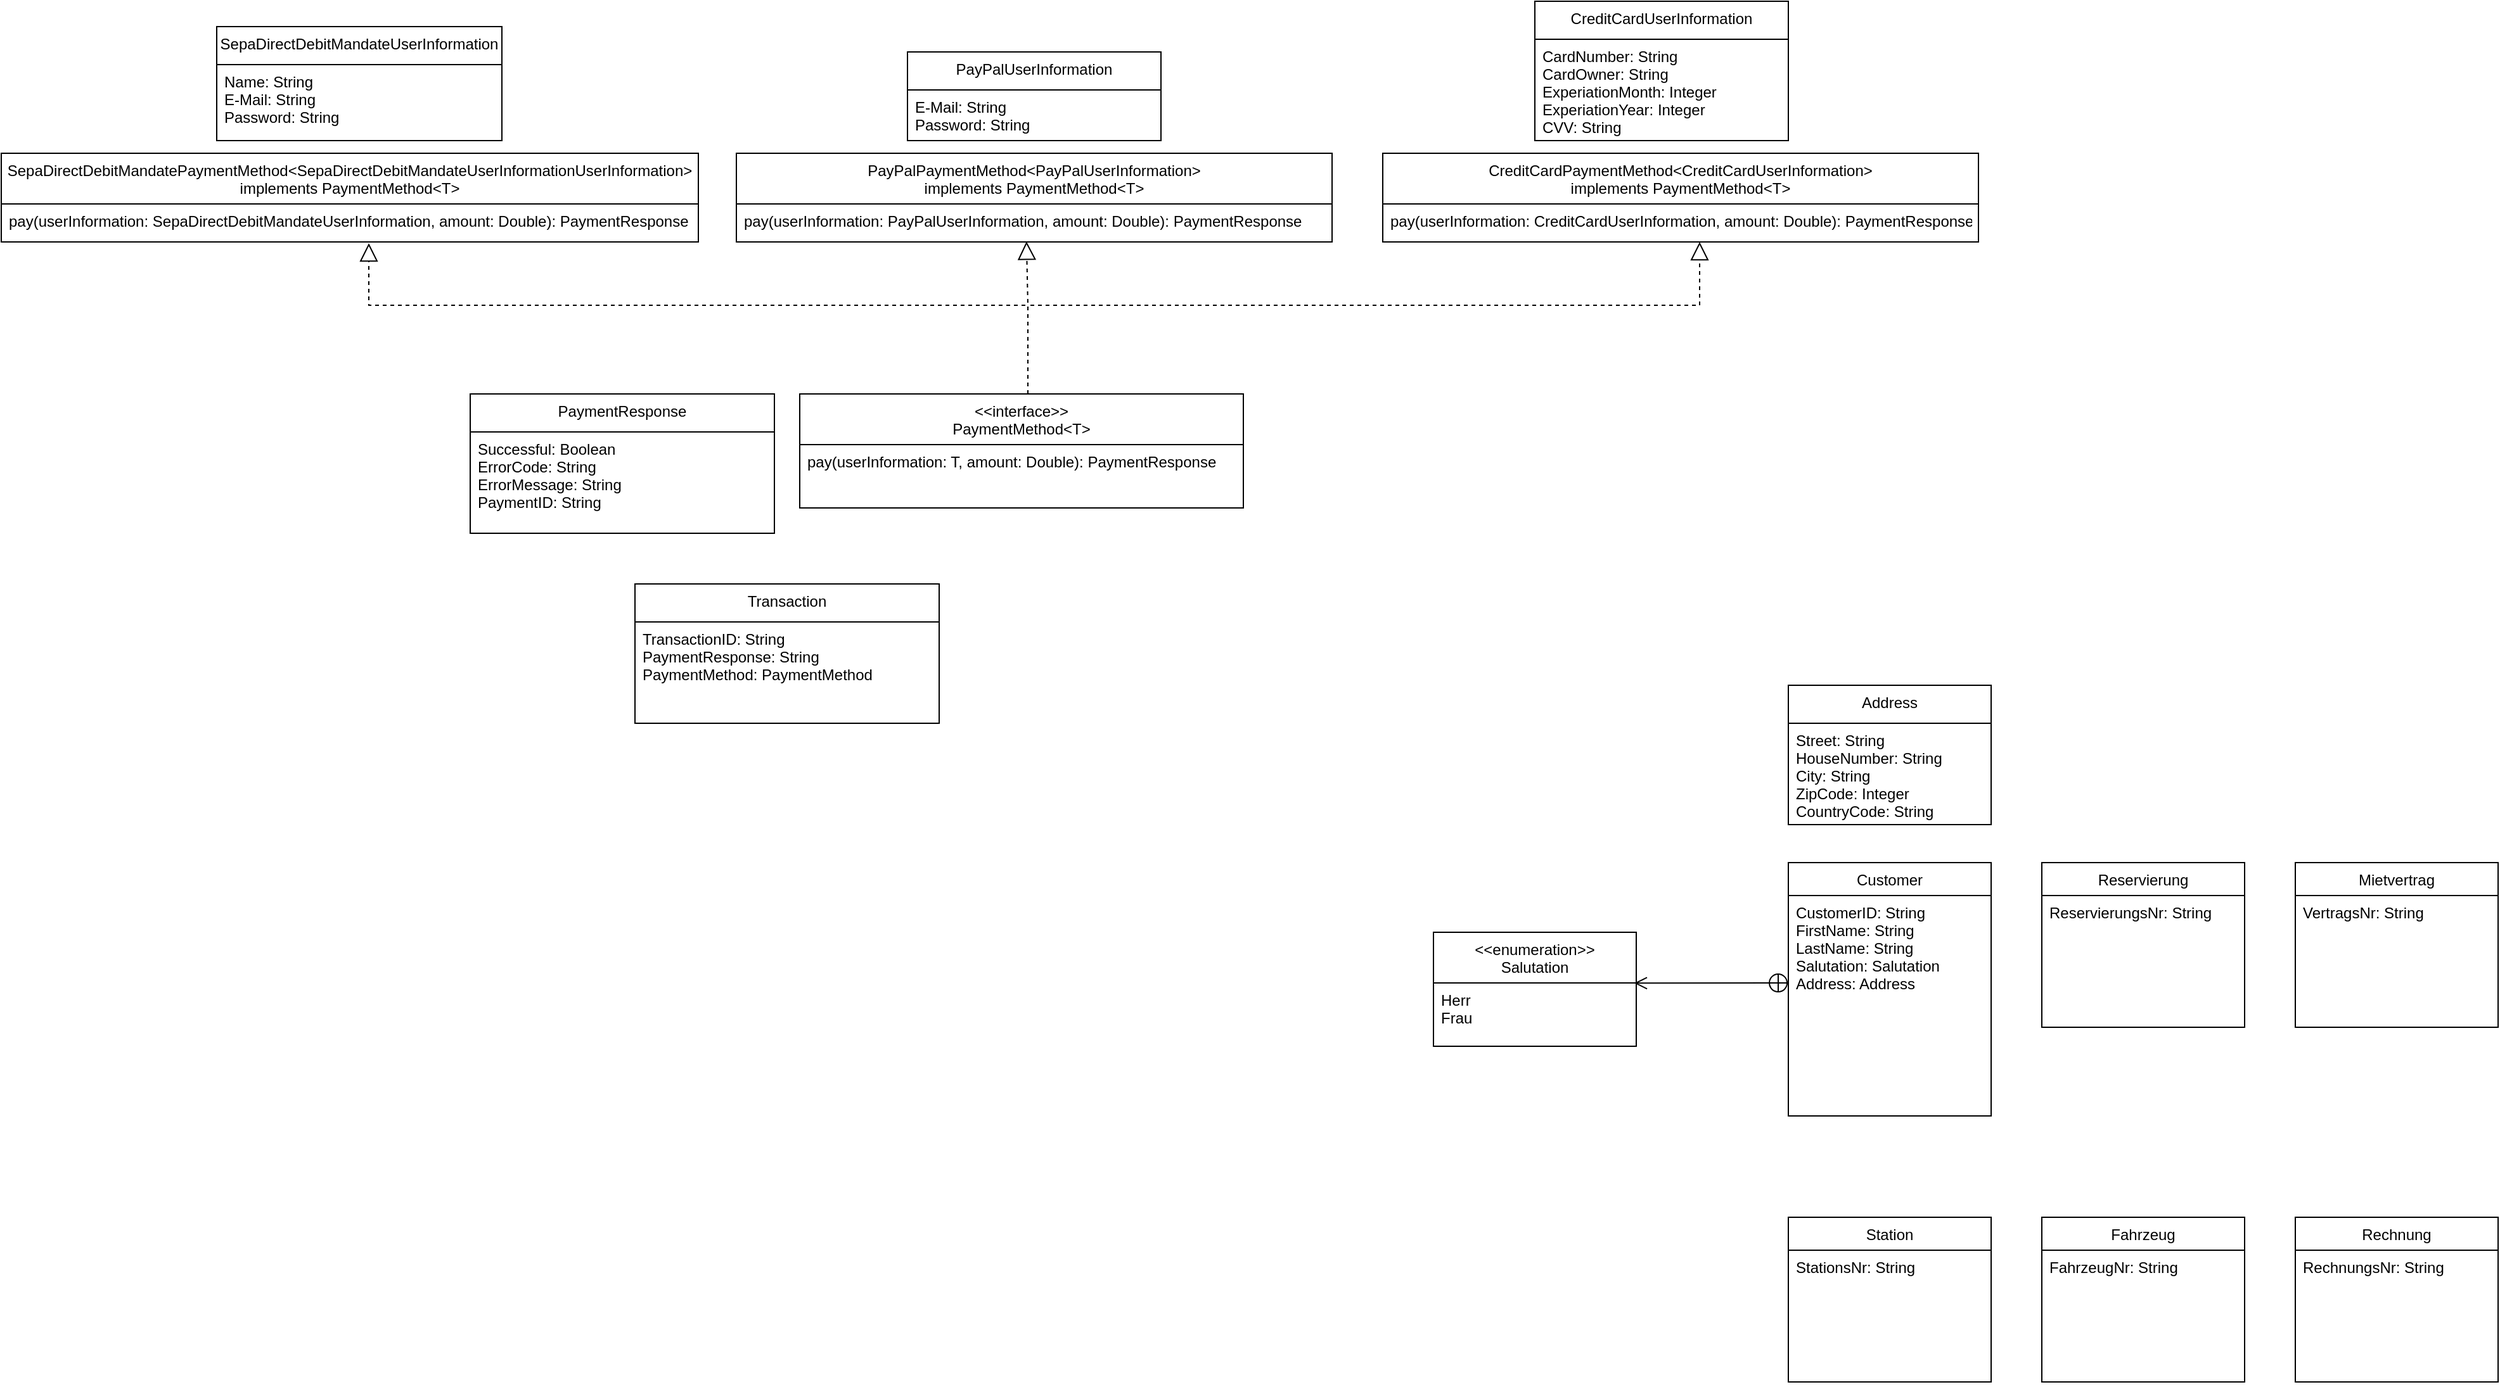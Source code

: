 <mxfile version="24.7.17">
  <diagram id="C5RBs43oDa-KdzZeNtuy" name="Page-1">
    <mxGraphModel dx="3183" dy="1729" grid="1" gridSize="10" guides="1" tooltips="1" connect="1" arrows="1" fold="1" page="0" pageScale="1" pageWidth="827" pageHeight="1169" math="0" shadow="0">
      <root>
        <mxCell id="WIyWlLk6GJQsqaUBKTNV-0" />
        <mxCell id="WIyWlLk6GJQsqaUBKTNV-1" parent="WIyWlLk6GJQsqaUBKTNV-0" />
        <mxCell id="zkfFHV4jXpPFQw0GAbJ--0" value="Customer" style="swimlane;fontStyle=0;align=center;verticalAlign=top;childLayout=stackLayout;horizontal=1;startSize=26;horizontalStack=0;resizeParent=1;resizeLast=0;collapsible=1;marginBottom=0;rounded=0;shadow=0;strokeWidth=1;" parent="WIyWlLk6GJQsqaUBKTNV-1" vertex="1">
          <mxGeometry x="120" y="200" width="160" height="200" as="geometry">
            <mxRectangle x="350" y="270" width="160" height="26" as="alternateBounds" />
          </mxGeometry>
        </mxCell>
        <mxCell id="zkfFHV4jXpPFQw0GAbJ--1" value="CustomerID: String&#xa;FirstName: String&#xa;LastName: String&#xa;Salutation: Salutation&#xa;Address: Address" style="text;align=left;verticalAlign=top;spacingLeft=4;spacingRight=4;overflow=hidden;rotatable=0;points=[[0,0.5],[1,0.5]];portConstraint=eastwest;" parent="zkfFHV4jXpPFQw0GAbJ--0" vertex="1">
          <mxGeometry y="26" width="160" height="170" as="geometry" />
        </mxCell>
        <mxCell id="l5gfBfond2zg35zt8MZI-1" value="Reservierung" style="swimlane;fontStyle=0;align=center;verticalAlign=top;childLayout=stackLayout;horizontal=1;startSize=26;horizontalStack=0;resizeParent=1;resizeLast=0;collapsible=1;marginBottom=0;rounded=0;shadow=0;strokeWidth=1;" parent="WIyWlLk6GJQsqaUBKTNV-1" vertex="1">
          <mxGeometry x="320" y="200" width="160" height="130" as="geometry">
            <mxRectangle x="350" y="270" width="160" height="26" as="alternateBounds" />
          </mxGeometry>
        </mxCell>
        <mxCell id="l5gfBfond2zg35zt8MZI-2" value="ReservierungsNr: String&#xa;" style="text;align=left;verticalAlign=top;spacingLeft=4;spacingRight=4;overflow=hidden;rotatable=0;points=[[0,0.5],[1,0.5]];portConstraint=eastwest;" parent="l5gfBfond2zg35zt8MZI-1" vertex="1">
          <mxGeometry y="26" width="160" height="104" as="geometry" />
        </mxCell>
        <mxCell id="l5gfBfond2zg35zt8MZI-3" value="Station" style="swimlane;fontStyle=0;align=center;verticalAlign=top;childLayout=stackLayout;horizontal=1;startSize=26;horizontalStack=0;resizeParent=1;resizeLast=0;collapsible=1;marginBottom=0;rounded=0;shadow=0;strokeWidth=1;" parent="WIyWlLk6GJQsqaUBKTNV-1" vertex="1">
          <mxGeometry x="120" y="480" width="160" height="130" as="geometry">
            <mxRectangle x="350" y="270" width="160" height="26" as="alternateBounds" />
          </mxGeometry>
        </mxCell>
        <mxCell id="l5gfBfond2zg35zt8MZI-4" value="StationsNr: String" style="text;align=left;verticalAlign=top;spacingLeft=4;spacingRight=4;overflow=hidden;rotatable=0;points=[[0,0.5],[1,0.5]];portConstraint=eastwest;" parent="l5gfBfond2zg35zt8MZI-3" vertex="1">
          <mxGeometry y="26" width="160" height="104" as="geometry" />
        </mxCell>
        <mxCell id="l5gfBfond2zg35zt8MZI-5" value="Fahrzeug" style="swimlane;fontStyle=0;align=center;verticalAlign=top;childLayout=stackLayout;horizontal=1;startSize=26;horizontalStack=0;resizeParent=1;resizeLast=0;collapsible=1;marginBottom=0;rounded=0;shadow=0;strokeWidth=1;" parent="WIyWlLk6GJQsqaUBKTNV-1" vertex="1">
          <mxGeometry x="320" y="480" width="160" height="130" as="geometry">
            <mxRectangle x="350" y="270" width="160" height="26" as="alternateBounds" />
          </mxGeometry>
        </mxCell>
        <mxCell id="l5gfBfond2zg35zt8MZI-6" value="FahrzeugNr: String" style="text;align=left;verticalAlign=top;spacingLeft=4;spacingRight=4;overflow=hidden;rotatable=0;points=[[0,0.5],[1,0.5]];portConstraint=eastwest;" parent="l5gfBfond2zg35zt8MZI-5" vertex="1">
          <mxGeometry y="26" width="160" height="104" as="geometry" />
        </mxCell>
        <mxCell id="l5gfBfond2zg35zt8MZI-7" value="Mietvertrag" style="swimlane;fontStyle=0;align=center;verticalAlign=top;childLayout=stackLayout;horizontal=1;startSize=26;horizontalStack=0;resizeParent=1;resizeLast=0;collapsible=1;marginBottom=0;rounded=0;shadow=0;strokeWidth=1;" parent="WIyWlLk6GJQsqaUBKTNV-1" vertex="1">
          <mxGeometry x="520" y="200" width="160" height="130" as="geometry">
            <mxRectangle x="350" y="270" width="160" height="26" as="alternateBounds" />
          </mxGeometry>
        </mxCell>
        <mxCell id="l5gfBfond2zg35zt8MZI-8" value="VertragsNr: String" style="text;align=left;verticalAlign=top;spacingLeft=4;spacingRight=4;overflow=hidden;rotatable=0;points=[[0,0.5],[1,0.5]];portConstraint=eastwest;" parent="l5gfBfond2zg35zt8MZI-7" vertex="1">
          <mxGeometry y="26" width="160" height="104" as="geometry" />
        </mxCell>
        <mxCell id="l5gfBfond2zg35zt8MZI-9" value="Rechnung" style="swimlane;fontStyle=0;align=center;verticalAlign=top;childLayout=stackLayout;horizontal=1;startSize=26;horizontalStack=0;resizeParent=1;resizeLast=0;collapsible=1;marginBottom=0;rounded=0;shadow=0;strokeWidth=1;" parent="WIyWlLk6GJQsqaUBKTNV-1" vertex="1">
          <mxGeometry x="520" y="480" width="160" height="130" as="geometry">
            <mxRectangle x="350" y="270" width="160" height="26" as="alternateBounds" />
          </mxGeometry>
        </mxCell>
        <mxCell id="l5gfBfond2zg35zt8MZI-10" value="RechnungsNr: String" style="text;align=left;verticalAlign=top;spacingLeft=4;spacingRight=4;overflow=hidden;rotatable=0;points=[[0,0.5],[1,0.5]];portConstraint=eastwest;" parent="l5gfBfond2zg35zt8MZI-9" vertex="1">
          <mxGeometry y="26" width="160" height="104" as="geometry" />
        </mxCell>
        <mxCell id="5GYYsui3dDfj0Swxlc8t-0" value="&lt;&lt;enumeration&gt;&gt;&#xa;Salutation" style="swimlane;fontStyle=0;align=center;verticalAlign=top;childLayout=stackLayout;horizontal=1;startSize=40;horizontalStack=0;resizeParent=1;resizeLast=0;collapsible=1;marginBottom=0;rounded=0;shadow=0;strokeWidth=1;" vertex="1" parent="WIyWlLk6GJQsqaUBKTNV-1">
          <mxGeometry x="-160" y="255" width="160" height="90" as="geometry">
            <mxRectangle x="350" y="270" width="160" height="26" as="alternateBounds" />
          </mxGeometry>
        </mxCell>
        <mxCell id="5GYYsui3dDfj0Swxlc8t-1" value="Herr&#xa;Frau" style="text;align=left;verticalAlign=top;spacingLeft=4;spacingRight=4;overflow=hidden;rotatable=0;points=[[0,0.5],[1,0.5]];portConstraint=eastwest;" vertex="1" parent="5GYYsui3dDfj0Swxlc8t-0">
          <mxGeometry y="40" width="160" height="40" as="geometry" />
        </mxCell>
        <mxCell id="5GYYsui3dDfj0Swxlc8t-2" value="" style="endArrow=open;startArrow=circlePlus;endFill=0;startFill=0;endSize=8;html=1;rounded=0;entryX=0.99;entryY=0.004;entryDx=0;entryDy=0;entryPerimeter=0;" edge="1" parent="WIyWlLk6GJQsqaUBKTNV-1" target="5GYYsui3dDfj0Swxlc8t-1">
          <mxGeometry width="160" relative="1" as="geometry">
            <mxPoint x="120" y="295" as="sourcePoint" />
            <mxPoint x="80" y="400" as="targetPoint" />
          </mxGeometry>
        </mxCell>
        <mxCell id="5GYYsui3dDfj0Swxlc8t-3" value="Address" style="swimlane;fontStyle=0;align=center;verticalAlign=top;childLayout=stackLayout;horizontal=1;startSize=30;horizontalStack=0;resizeParent=1;resizeLast=0;collapsible=1;marginBottom=0;rounded=0;shadow=0;strokeWidth=1;" vertex="1" parent="WIyWlLk6GJQsqaUBKTNV-1">
          <mxGeometry x="120" y="60" width="160" height="110" as="geometry">
            <mxRectangle x="350" y="270" width="160" height="26" as="alternateBounds" />
          </mxGeometry>
        </mxCell>
        <mxCell id="5GYYsui3dDfj0Swxlc8t-4" value="Street: String&#xa;HouseNumber: String&#xa;City: String&#xa;ZipCode: Integer&#xa;CountryCode: String" style="text;align=left;verticalAlign=top;spacingLeft=4;spacingRight=4;overflow=hidden;rotatable=0;points=[[0,0.5],[1,0.5]];portConstraint=eastwest;" vertex="1" parent="5GYYsui3dDfj0Swxlc8t-3">
          <mxGeometry y="30" width="160" height="80" as="geometry" />
        </mxCell>
        <mxCell id="5GYYsui3dDfj0Swxlc8t-7" value="&lt;&lt;interface&gt;&gt;&#xa;PaymentMethod&lt;T&gt;" style="swimlane;fontStyle=0;align=center;verticalAlign=top;childLayout=stackLayout;horizontal=1;startSize=40;horizontalStack=0;resizeParent=1;resizeLast=0;collapsible=1;marginBottom=0;rounded=0;shadow=0;strokeWidth=1;" vertex="1" parent="WIyWlLk6GJQsqaUBKTNV-1">
          <mxGeometry x="-660" y="-170" width="350" height="90" as="geometry">
            <mxRectangle x="350" y="270" width="160" height="26" as="alternateBounds" />
          </mxGeometry>
        </mxCell>
        <mxCell id="5GYYsui3dDfj0Swxlc8t-13" value="pay(userInformation: T, amount: Double): PaymentResponse&#xa;" style="text;align=left;verticalAlign=top;spacingLeft=4;spacingRight=4;overflow=hidden;rotatable=0;points=[[0,0.5],[1,0.5]];portConstraint=eastwest;" vertex="1" parent="5GYYsui3dDfj0Swxlc8t-7">
          <mxGeometry y="40" width="350" height="50" as="geometry" />
        </mxCell>
        <mxCell id="5GYYsui3dDfj0Swxlc8t-9" value="Transaction" style="swimlane;fontStyle=0;align=center;verticalAlign=top;childLayout=stackLayout;horizontal=1;startSize=30;horizontalStack=0;resizeParent=1;resizeLast=0;collapsible=1;marginBottom=0;rounded=0;shadow=0;strokeWidth=1;" vertex="1" parent="WIyWlLk6GJQsqaUBKTNV-1">
          <mxGeometry x="-790" y="-20" width="240" height="110" as="geometry">
            <mxRectangle x="350" y="270" width="160" height="26" as="alternateBounds" />
          </mxGeometry>
        </mxCell>
        <mxCell id="5GYYsui3dDfj0Swxlc8t-10" value="TransactionID: String&#xa;PaymentResponse: String&#xa;PaymentMethod: PaymentMethod" style="text;align=left;verticalAlign=top;spacingLeft=4;spacingRight=4;overflow=hidden;rotatable=0;points=[[0,0.5],[1,0.5]];portConstraint=eastwest;" vertex="1" parent="5GYYsui3dDfj0Swxlc8t-9">
          <mxGeometry y="30" width="240" height="80" as="geometry" />
        </mxCell>
        <mxCell id="5GYYsui3dDfj0Swxlc8t-11" value="PaymentResponse" style="swimlane;fontStyle=0;align=center;verticalAlign=top;childLayout=stackLayout;horizontal=1;startSize=30;horizontalStack=0;resizeParent=1;resizeLast=0;collapsible=1;marginBottom=0;rounded=0;shadow=0;strokeWidth=1;" vertex="1" parent="WIyWlLk6GJQsqaUBKTNV-1">
          <mxGeometry x="-920" y="-170" width="240" height="110" as="geometry">
            <mxRectangle x="350" y="270" width="160" height="26" as="alternateBounds" />
          </mxGeometry>
        </mxCell>
        <mxCell id="5GYYsui3dDfj0Swxlc8t-12" value="Successful: Boolean&#xa;ErrorCode: String&#xa;ErrorMessage: String&#xa;PaymentID: String" style="text;align=left;verticalAlign=top;spacingLeft=4;spacingRight=4;overflow=hidden;rotatable=0;points=[[0,0.5],[1,0.5]];portConstraint=eastwest;" vertex="1" parent="5GYYsui3dDfj0Swxlc8t-11">
          <mxGeometry y="30" width="240" height="80" as="geometry" />
        </mxCell>
        <mxCell id="5GYYsui3dDfj0Swxlc8t-14" value="CreditCardPaymentMethod&lt;CreditCardUserInformation&gt;&#xa;implements PaymentMethod&lt;T&gt;" style="swimlane;fontStyle=0;align=center;verticalAlign=top;childLayout=stackLayout;horizontal=1;startSize=40;horizontalStack=0;resizeParent=1;resizeLast=0;collapsible=1;marginBottom=0;rounded=0;shadow=0;strokeWidth=1;" vertex="1" parent="WIyWlLk6GJQsqaUBKTNV-1">
          <mxGeometry x="-200" y="-360" width="470" height="70" as="geometry">
            <mxRectangle x="350" y="270" width="160" height="26" as="alternateBounds" />
          </mxGeometry>
        </mxCell>
        <mxCell id="5GYYsui3dDfj0Swxlc8t-15" value="pay(userInformation: CreditCardUserInformation, amount: Double): PaymentResponse&#xa;" style="text;align=left;verticalAlign=top;spacingLeft=4;spacingRight=4;overflow=hidden;rotatable=0;points=[[0,0.5],[1,0.5]];portConstraint=eastwest;" vertex="1" parent="5GYYsui3dDfj0Swxlc8t-14">
          <mxGeometry y="40" width="470" height="30" as="geometry" />
        </mxCell>
        <mxCell id="5GYYsui3dDfj0Swxlc8t-16" value="CreditCardUserInformation" style="swimlane;fontStyle=0;align=center;verticalAlign=top;childLayout=stackLayout;horizontal=1;startSize=30;horizontalStack=0;resizeParent=1;resizeLast=0;collapsible=1;marginBottom=0;rounded=0;shadow=0;strokeWidth=1;" vertex="1" parent="WIyWlLk6GJQsqaUBKTNV-1">
          <mxGeometry x="-80" y="-480" width="200" height="110" as="geometry">
            <mxRectangle x="350" y="270" width="160" height="26" as="alternateBounds" />
          </mxGeometry>
        </mxCell>
        <mxCell id="5GYYsui3dDfj0Swxlc8t-17" value="CardNumber: String&#xa;CardOwner: String&#xa;ExperiationMonth: Integer&#xa;ExperiationYear: Integer&#xa;CVV: String" style="text;align=left;verticalAlign=top;spacingLeft=4;spacingRight=4;overflow=hidden;rotatable=0;points=[[0,0.5],[1,0.5]];portConstraint=eastwest;" vertex="1" parent="5GYYsui3dDfj0Swxlc8t-16">
          <mxGeometry y="30" width="200" height="80" as="geometry" />
        </mxCell>
        <mxCell id="5GYYsui3dDfj0Swxlc8t-18" value="PayPalPaymentMethod&lt;PayPalUserInformation&gt;&#xa;implements PaymentMethod&lt;T&gt;" style="swimlane;fontStyle=0;align=center;verticalAlign=top;childLayout=stackLayout;horizontal=1;startSize=40;horizontalStack=0;resizeParent=1;resizeLast=0;collapsible=1;marginBottom=0;rounded=0;shadow=0;strokeWidth=1;" vertex="1" parent="WIyWlLk6GJQsqaUBKTNV-1">
          <mxGeometry x="-710" y="-360" width="470" height="70" as="geometry">
            <mxRectangle x="350" y="270" width="160" height="26" as="alternateBounds" />
          </mxGeometry>
        </mxCell>
        <mxCell id="5GYYsui3dDfj0Swxlc8t-19" value="pay(userInformation: PayPalUserInformation, amount: Double): PaymentResponse&#xa;" style="text;align=left;verticalAlign=top;spacingLeft=4;spacingRight=4;overflow=hidden;rotatable=0;points=[[0,0.5],[1,0.5]];portConstraint=eastwest;" vertex="1" parent="5GYYsui3dDfj0Swxlc8t-18">
          <mxGeometry y="40" width="470" height="30" as="geometry" />
        </mxCell>
        <mxCell id="5GYYsui3dDfj0Swxlc8t-20" value="PayPalUserInformation" style="swimlane;fontStyle=0;align=center;verticalAlign=top;childLayout=stackLayout;horizontal=1;startSize=30;horizontalStack=0;resizeParent=1;resizeLast=0;collapsible=1;marginBottom=0;rounded=0;shadow=0;strokeWidth=1;" vertex="1" parent="WIyWlLk6GJQsqaUBKTNV-1">
          <mxGeometry x="-575" y="-440" width="200" height="70" as="geometry">
            <mxRectangle x="350" y="270" width="160" height="26" as="alternateBounds" />
          </mxGeometry>
        </mxCell>
        <mxCell id="5GYYsui3dDfj0Swxlc8t-21" value="E-Mail: String&#xa;Password: String" style="text;align=left;verticalAlign=top;spacingLeft=4;spacingRight=4;overflow=hidden;rotatable=0;points=[[0,0.5],[1,0.5]];portConstraint=eastwest;" vertex="1" parent="5GYYsui3dDfj0Swxlc8t-20">
          <mxGeometry y="30" width="200" height="40" as="geometry" />
        </mxCell>
        <mxCell id="5GYYsui3dDfj0Swxlc8t-22" value="SepaDirectDebitMandatePaymentMethod&lt;SepaDirectDebitMandateUserInformationUserInformation&gt;&#xa;implements PaymentMethod&lt;T&gt;" style="swimlane;fontStyle=0;align=center;verticalAlign=top;childLayout=stackLayout;horizontal=1;startSize=40;horizontalStack=0;resizeParent=1;resizeLast=0;collapsible=1;marginBottom=0;rounded=0;shadow=0;strokeWidth=1;" vertex="1" parent="WIyWlLk6GJQsqaUBKTNV-1">
          <mxGeometry x="-1290" y="-360" width="550" height="70" as="geometry">
            <mxRectangle x="350" y="270" width="160" height="26" as="alternateBounds" />
          </mxGeometry>
        </mxCell>
        <mxCell id="5GYYsui3dDfj0Swxlc8t-23" value="pay(userInformation: SepaDirectDebitMandateUserInformation, amount: Double): PaymentResponse&#xa;" style="text;align=left;verticalAlign=top;spacingLeft=4;spacingRight=4;overflow=hidden;rotatable=0;points=[[0,0.5],[1,0.5]];portConstraint=eastwest;" vertex="1" parent="5GYYsui3dDfj0Swxlc8t-22">
          <mxGeometry y="40" width="550" height="30" as="geometry" />
        </mxCell>
        <mxCell id="5GYYsui3dDfj0Swxlc8t-24" value="SepaDirectDebitMandateUserInformation" style="swimlane;fontStyle=0;align=center;verticalAlign=top;childLayout=stackLayout;horizontal=1;startSize=30;horizontalStack=0;resizeParent=1;resizeLast=0;collapsible=1;marginBottom=0;rounded=0;shadow=0;strokeWidth=1;" vertex="1" parent="WIyWlLk6GJQsqaUBKTNV-1">
          <mxGeometry x="-1120" y="-460" width="225" height="90" as="geometry">
            <mxRectangle x="350" y="270" width="160" height="26" as="alternateBounds" />
          </mxGeometry>
        </mxCell>
        <mxCell id="5GYYsui3dDfj0Swxlc8t-25" value="Name: String&#xa;E-Mail: String&#xa;Password: String" style="text;align=left;verticalAlign=top;spacingLeft=4;spacingRight=4;overflow=hidden;rotatable=0;points=[[0,0.5],[1,0.5]];portConstraint=eastwest;" vertex="1" parent="5GYYsui3dDfj0Swxlc8t-24">
          <mxGeometry y="30" width="225" height="60" as="geometry" />
        </mxCell>
        <mxCell id="5GYYsui3dDfj0Swxlc8t-27" value="" style="endArrow=block;dashed=1;endFill=0;endSize=12;html=1;rounded=0;" edge="1" parent="WIyWlLk6GJQsqaUBKTNV-1">
          <mxGeometry width="160" relative="1" as="geometry">
            <mxPoint x="-480" y="-170" as="sourcePoint" />
            <mxPoint x="50" y="-290" as="targetPoint" />
            <Array as="points">
              <mxPoint x="-480" y="-240" />
              <mxPoint x="-25" y="-240" />
              <mxPoint x="50" y="-240" />
            </Array>
          </mxGeometry>
        </mxCell>
        <mxCell id="5GYYsui3dDfj0Swxlc8t-28" value="" style="endArrow=block;dashed=1;endFill=0;endSize=12;html=1;rounded=0;entryX=0.487;entryY=0.988;entryDx=0;entryDy=0;entryPerimeter=0;" edge="1" parent="WIyWlLk6GJQsqaUBKTNV-1" target="5GYYsui3dDfj0Swxlc8t-19">
          <mxGeometry width="160" relative="1" as="geometry">
            <mxPoint x="-480" y="-170" as="sourcePoint" />
            <mxPoint x="-480" y="-280" as="targetPoint" />
            <Array as="points">
              <mxPoint x="-480" y="-240" />
            </Array>
          </mxGeometry>
        </mxCell>
        <mxCell id="5GYYsui3dDfj0Swxlc8t-29" value="" style="endArrow=block;dashed=1;endFill=0;endSize=12;html=1;rounded=0;" edge="1" parent="WIyWlLk6GJQsqaUBKTNV-1">
          <mxGeometry width="160" relative="1" as="geometry">
            <mxPoint x="-480" y="-170" as="sourcePoint" />
            <mxPoint x="-1000" y="-289" as="targetPoint" />
            <Array as="points">
              <mxPoint x="-480" y="-240" />
              <mxPoint x="-1000" y="-240" />
            </Array>
          </mxGeometry>
        </mxCell>
      </root>
    </mxGraphModel>
  </diagram>
</mxfile>
